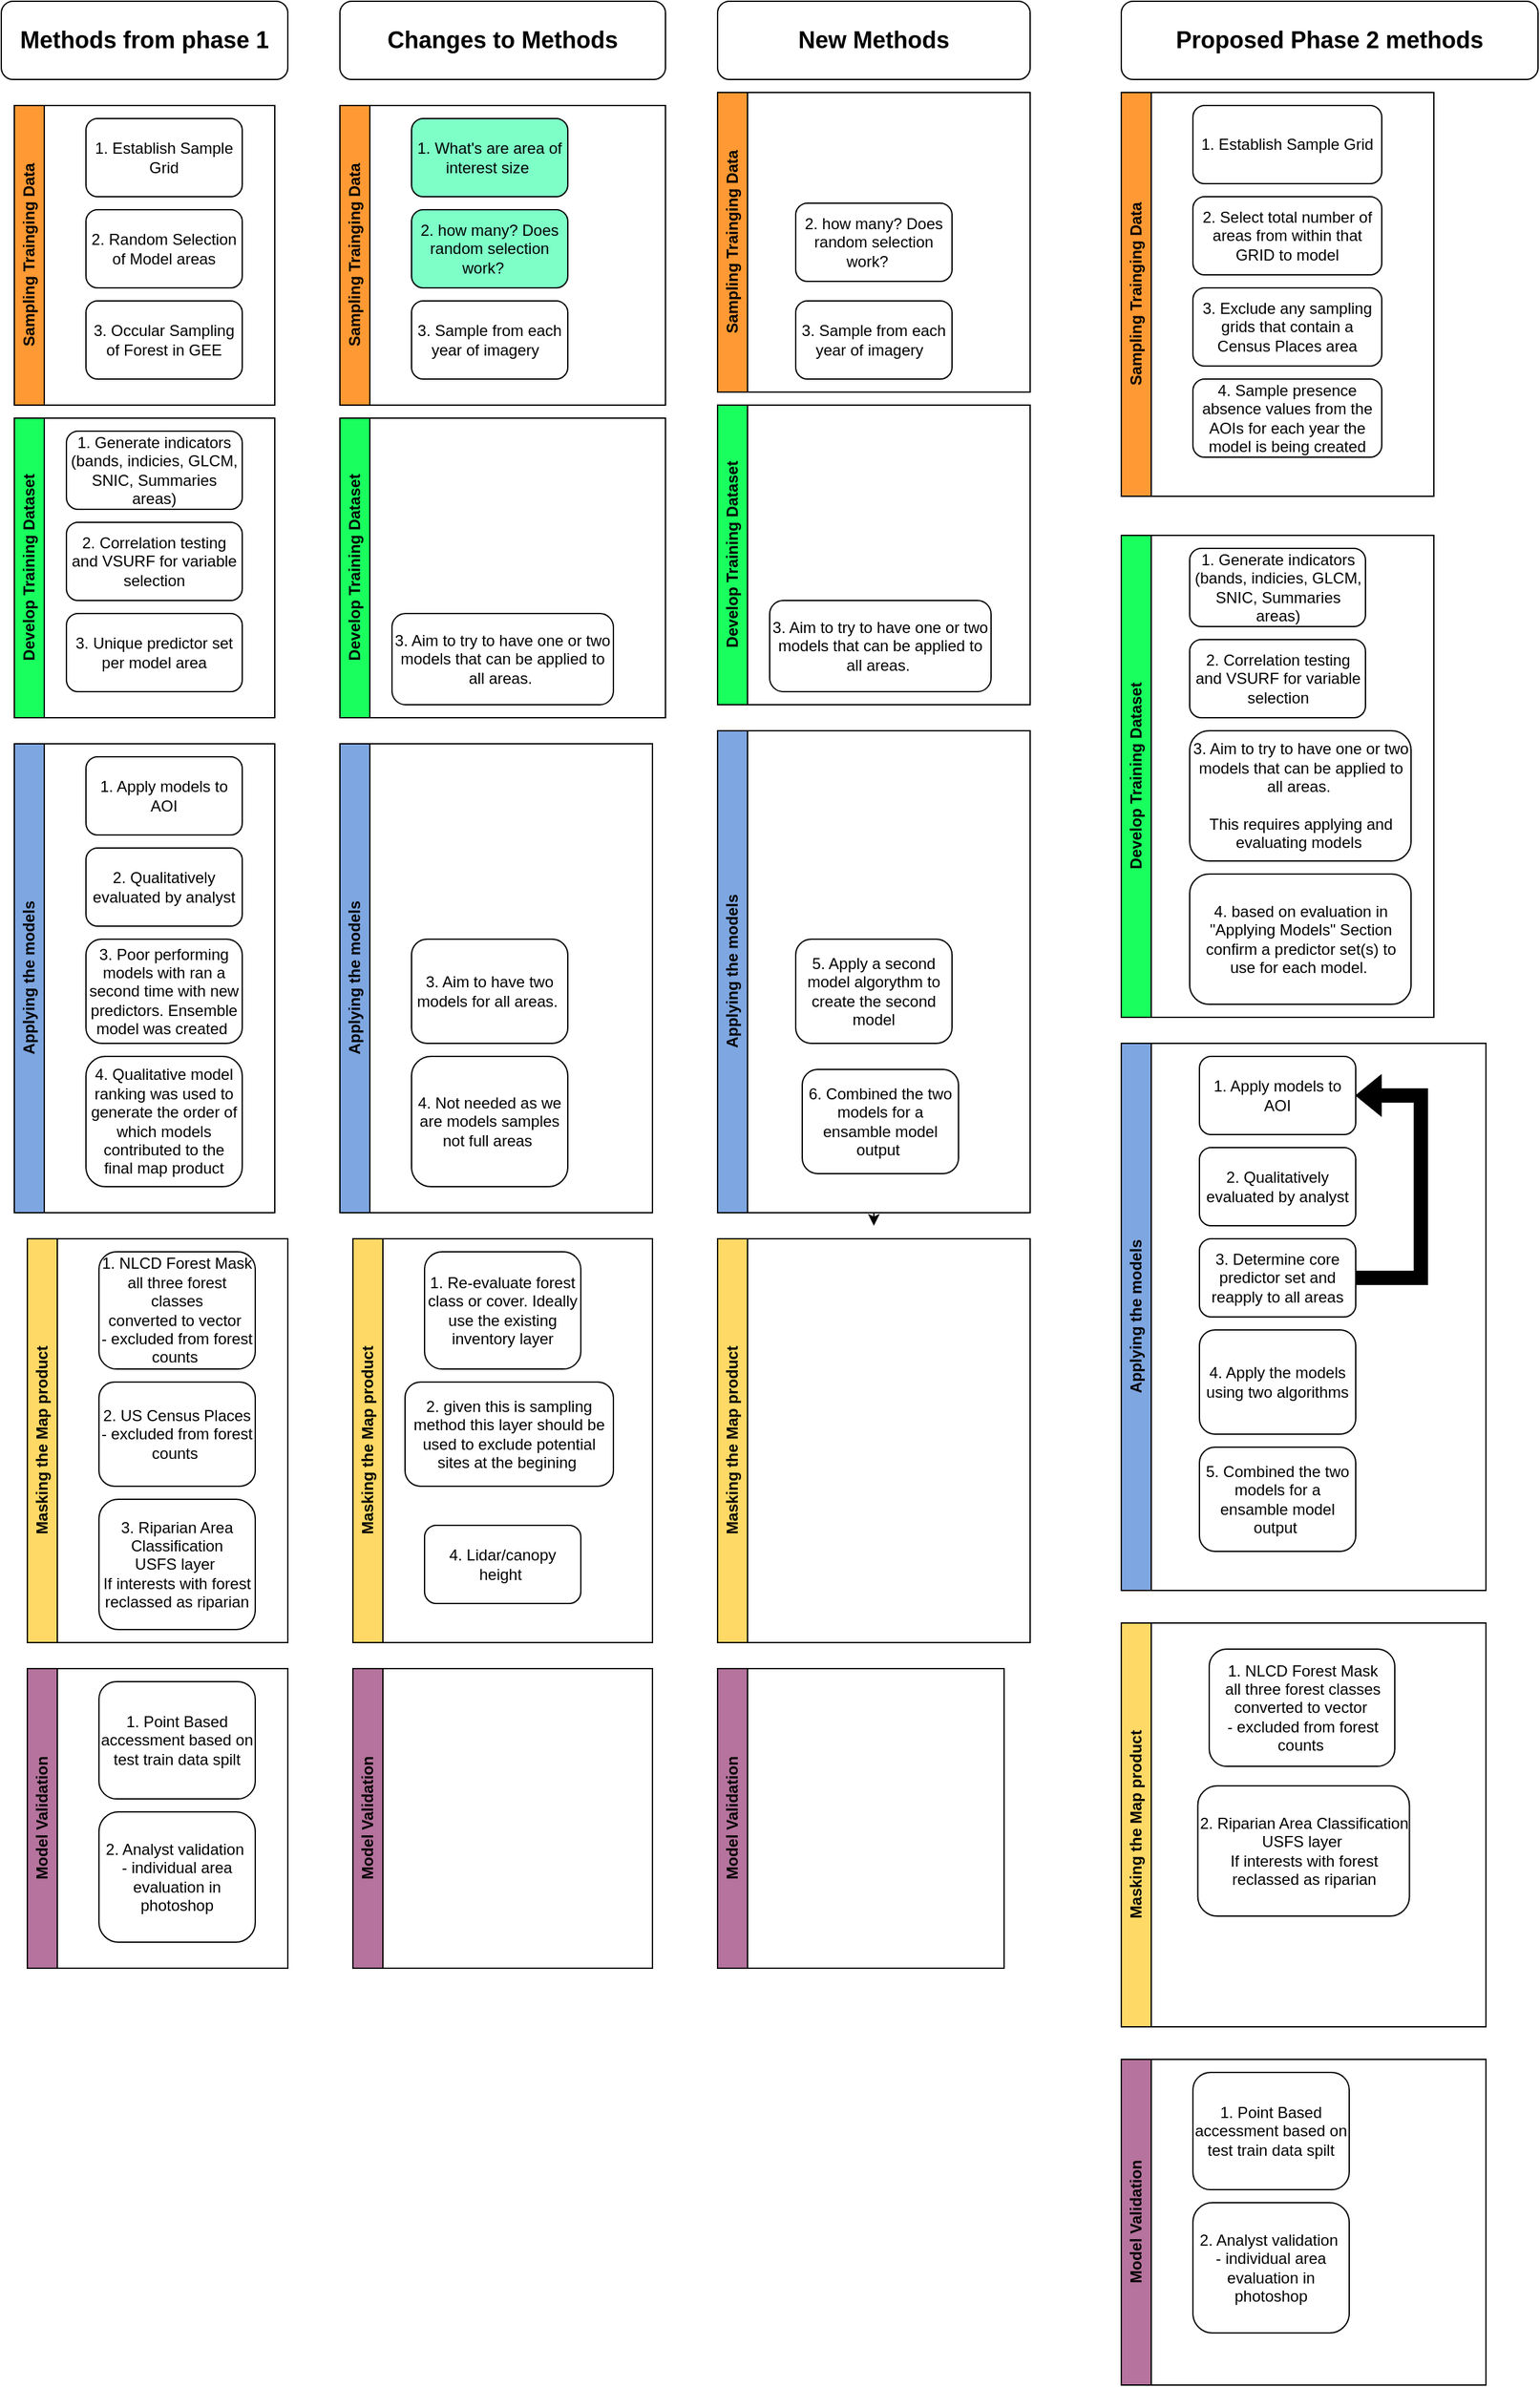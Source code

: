 <mxfile version="22.1.11" type="device">
  <diagram name="Page-1" id="XgXvrqbDAfxgzk8a_g16">
    <mxGraphModel dx="824" dy="1403" grid="1" gridSize="10" guides="1" tooltips="1" connect="1" arrows="1" fold="1" page="1" pageScale="1" pageWidth="850" pageHeight="1100" math="0" shadow="0">
      <root>
        <mxCell id="0" />
        <mxCell id="1" parent="0" />
        <mxCell id="4vsMfz4z2Tz5D8rJ1TlB-2" value="&lt;b&gt;&lt;font style=&quot;font-size: 18px;&quot;&gt;Methods from phase 1&lt;/font&gt;&lt;/b&gt;" style="rounded=1;whiteSpace=wrap;html=1;fillColor=#FFFFFF;" parent="1" vertex="1">
          <mxGeometry x="40" y="250" width="220" height="60" as="geometry" />
        </mxCell>
        <mxCell id="4vsMfz4z2Tz5D8rJ1TlB-3" value="&lt;b&gt;&lt;font style=&quot;font-size: 18px;&quot;&gt;Changes to Methods&lt;br&gt;&lt;/font&gt;&lt;/b&gt;" style="rounded=1;whiteSpace=wrap;html=1;fillColor=#FFFFFF;" parent="1" vertex="1">
          <mxGeometry x="300" y="250" width="250" height="60" as="geometry" />
        </mxCell>
        <mxCell id="4vsMfz4z2Tz5D8rJ1TlB-4" value="&lt;b&gt;&lt;font style=&quot;font-size: 18px;&quot;&gt;New Methods&lt;br&gt;&lt;/font&gt;&lt;/b&gt;" style="rounded=1;whiteSpace=wrap;html=1;fillColor=#FFFFFF;" parent="1" vertex="1">
          <mxGeometry x="590" y="250" width="240" height="60" as="geometry" />
        </mxCell>
        <mxCell id="4vsMfz4z2Tz5D8rJ1TlB-5" value="&lt;b&gt;&lt;font style=&quot;font-size: 18px;&quot;&gt;Proposed Phase 2 methods&lt;br&gt;&lt;/font&gt;&lt;/b&gt;" style="rounded=1;whiteSpace=wrap;html=1;fillColor=#FFFFFF;" parent="1" vertex="1">
          <mxGeometry x="900" y="250" width="320" height="60" as="geometry" />
        </mxCell>
        <mxCell id="4vsMfz4z2Tz5D8rJ1TlB-6" value="1. Establish Sample Grid" style="rounded=1;whiteSpace=wrap;html=1;" parent="1" vertex="1">
          <mxGeometry x="105" y="340" width="120" height="60" as="geometry" />
        </mxCell>
        <mxCell id="4vsMfz4z2Tz5D8rJ1TlB-9" value="Sampling Trainging Data" style="swimlane;horizontal=0;whiteSpace=wrap;html=1;fillColor=#FF9933;" parent="1" vertex="1">
          <mxGeometry x="50" y="330" width="200" height="230" as="geometry" />
        </mxCell>
        <mxCell id="4vsMfz4z2Tz5D8rJ1TlB-7" value="3. Occular Sampling of Forest in GEE" style="rounded=1;whiteSpace=wrap;html=1;" parent="4vsMfz4z2Tz5D8rJ1TlB-9" vertex="1">
          <mxGeometry x="55" y="150" width="120" height="60" as="geometry" />
        </mxCell>
        <mxCell id="4vsMfz4z2Tz5D8rJ1TlB-8" value="2. Random Selection of Model areas" style="rounded=1;whiteSpace=wrap;html=1;" parent="4vsMfz4z2Tz5D8rJ1TlB-9" vertex="1">
          <mxGeometry x="55" y="80" width="120" height="60" as="geometry" />
        </mxCell>
        <mxCell id="4vsMfz4z2Tz5D8rJ1TlB-11" value="1. Generate indicators (bands, indicies, GLCM, SNIC, Summaries areas)" style="rounded=1;whiteSpace=wrap;html=1;" parent="1" vertex="1">
          <mxGeometry x="90" y="580" width="135" height="60" as="geometry" />
        </mxCell>
        <mxCell id="4vsMfz4z2Tz5D8rJ1TlB-12" value="Develop Training Dataset" style="swimlane;horizontal=0;whiteSpace=wrap;html=1;fillColor=#19FF5E;" parent="1" vertex="1">
          <mxGeometry x="50" y="570" width="200" height="230" as="geometry" />
        </mxCell>
        <mxCell id="4vsMfz4z2Tz5D8rJ1TlB-13" value="3. Unique predictor set per model area" style="rounded=1;whiteSpace=wrap;html=1;" parent="4vsMfz4z2Tz5D8rJ1TlB-12" vertex="1">
          <mxGeometry x="40" y="150" width="135" height="60" as="geometry" />
        </mxCell>
        <mxCell id="4vsMfz4z2Tz5D8rJ1TlB-14" value="2. Correlation testing and VSURF for variable selection" style="rounded=1;whiteSpace=wrap;html=1;" parent="4vsMfz4z2Tz5D8rJ1TlB-12" vertex="1">
          <mxGeometry x="40" y="80" width="135" height="60" as="geometry" />
        </mxCell>
        <mxCell id="4vsMfz4z2Tz5D8rJ1TlB-16" value="Masking the Map product" style="swimlane;horizontal=0;whiteSpace=wrap;html=1;fillColor=#FFD966;" parent="1" vertex="1">
          <mxGeometry x="60" y="1200" width="200" height="310" as="geometry" />
        </mxCell>
        <mxCell id="4vsMfz4z2Tz5D8rJ1TlB-17" value="2. US Census Places&lt;br&gt;- excluded from forest counts&amp;nbsp;" style="rounded=1;whiteSpace=wrap;html=1;" parent="4vsMfz4z2Tz5D8rJ1TlB-16" vertex="1">
          <mxGeometry x="55" y="110" width="120" height="80" as="geometry" />
        </mxCell>
        <mxCell id="4vsMfz4z2Tz5D8rJ1TlB-18" value="1. NLCD Forest Mask&lt;br&gt;all three forest classes&lt;br&gt;converted to vector&amp;nbsp;&lt;br&gt;- excluded from forest counts&amp;nbsp;" style="rounded=1;whiteSpace=wrap;html=1;" parent="4vsMfz4z2Tz5D8rJ1TlB-16" vertex="1">
          <mxGeometry x="55" y="10" width="120" height="90" as="geometry" />
        </mxCell>
        <mxCell id="4vsMfz4z2Tz5D8rJ1TlB-19" value="3. Riparian Area Classification&lt;br&gt;USFS layer&amp;nbsp;&lt;br&gt;If interests with forest reclassed as riparian" style="rounded=1;whiteSpace=wrap;html=1;" parent="4vsMfz4z2Tz5D8rJ1TlB-16" vertex="1">
          <mxGeometry x="55" y="200" width="120" height="100" as="geometry" />
        </mxCell>
        <mxCell id="4vsMfz4z2Tz5D8rJ1TlB-22" value="Applying the models" style="swimlane;horizontal=0;whiteSpace=wrap;html=1;fillColor=#7EA6E0;" parent="1" vertex="1">
          <mxGeometry x="50" y="820" width="200" height="360" as="geometry" />
        </mxCell>
        <mxCell id="4vsMfz4z2Tz5D8rJ1TlB-23" value="3. Poor performing models with ran a second time with new predictors. Ensemble model was created&amp;nbsp;" style="rounded=1;whiteSpace=wrap;html=1;" parent="4vsMfz4z2Tz5D8rJ1TlB-22" vertex="1">
          <mxGeometry x="55" y="150" width="120" height="80" as="geometry" />
        </mxCell>
        <mxCell id="4vsMfz4z2Tz5D8rJ1TlB-24" value="2. Qualitatively evaluated by analyst" style="rounded=1;whiteSpace=wrap;html=1;" parent="4vsMfz4z2Tz5D8rJ1TlB-22" vertex="1">
          <mxGeometry x="55" y="80" width="120" height="60" as="geometry" />
        </mxCell>
        <mxCell id="4vsMfz4z2Tz5D8rJ1TlB-25" value="4. Qualitative model ranking was used to generate the order of which models contributed to the final map product" style="rounded=1;whiteSpace=wrap;html=1;" parent="4vsMfz4z2Tz5D8rJ1TlB-22" vertex="1">
          <mxGeometry x="55" y="240" width="120" height="100" as="geometry" />
        </mxCell>
        <mxCell id="4vsMfz4z2Tz5D8rJ1TlB-15" value="1. Apply models to AOI" style="rounded=1;whiteSpace=wrap;html=1;" parent="4vsMfz4z2Tz5D8rJ1TlB-22" vertex="1">
          <mxGeometry x="55" y="10" width="120" height="60" as="geometry" />
        </mxCell>
        <mxCell id="4vsMfz4z2Tz5D8rJ1TlB-27" value="Model Validation" style="swimlane;horizontal=0;whiteSpace=wrap;html=1;fillColor=#B5739D;" parent="1" vertex="1">
          <mxGeometry x="60" y="1530" width="200" height="230" as="geometry" />
        </mxCell>
        <mxCell id="4vsMfz4z2Tz5D8rJ1TlB-29" value="1. Point Based accessment based on test train data spilt" style="rounded=1;whiteSpace=wrap;html=1;" parent="4vsMfz4z2Tz5D8rJ1TlB-27" vertex="1">
          <mxGeometry x="55" y="10" width="120" height="90" as="geometry" />
        </mxCell>
        <mxCell id="4vsMfz4z2Tz5D8rJ1TlB-31" value="2. Analyst validation&amp;nbsp;&lt;br&gt;- individual area evaluation in photoshop" style="rounded=1;whiteSpace=wrap;html=1;" parent="4vsMfz4z2Tz5D8rJ1TlB-27" vertex="1">
          <mxGeometry x="55" y="110" width="120" height="100" as="geometry" />
        </mxCell>
        <mxCell id="4vsMfz4z2Tz5D8rJ1TlB-32" value="1. What&#39;s are area of interest size&amp;nbsp;" style="rounded=1;whiteSpace=wrap;html=1;fillColor=#7DFFC7;" parent="1" vertex="1">
          <mxGeometry x="355" y="340" width="120" height="60" as="geometry" />
        </mxCell>
        <mxCell id="4vsMfz4z2Tz5D8rJ1TlB-33" value="Sampling Trainging Data" style="swimlane;horizontal=0;whiteSpace=wrap;html=1;fillColor=#FF9933;" parent="1" vertex="1">
          <mxGeometry x="300" y="330" width="250" height="230" as="geometry" />
        </mxCell>
        <mxCell id="4vsMfz4z2Tz5D8rJ1TlB-35" value="2. how many? Does random selection work?&amp;nbsp; &amp;nbsp;" style="rounded=1;whiteSpace=wrap;html=1;fillColor=#7DFFC7;" parent="4vsMfz4z2Tz5D8rJ1TlB-33" vertex="1">
          <mxGeometry x="55" y="80" width="120" height="60" as="geometry" />
        </mxCell>
        <mxCell id="4vsMfz4z2Tz5D8rJ1TlB-56" value="3. Sample from each year of imagery&amp;nbsp;&amp;nbsp;" style="rounded=1;whiteSpace=wrap;html=1;" parent="4vsMfz4z2Tz5D8rJ1TlB-33" vertex="1">
          <mxGeometry x="55" y="150" width="120" height="60" as="geometry" />
        </mxCell>
        <mxCell id="4vsMfz4z2Tz5D8rJ1TlB-37" value="Develop Training Dataset" style="swimlane;horizontal=0;whiteSpace=wrap;html=1;fillColor=#19FF5E;" parent="1" vertex="1">
          <mxGeometry x="300" y="570" width="250" height="230" as="geometry" />
        </mxCell>
        <mxCell id="4vsMfz4z2Tz5D8rJ1TlB-38" value="3. Aim to try to have one or two models that can be applied to all areas.&amp;nbsp;" style="rounded=1;whiteSpace=wrap;html=1;" parent="4vsMfz4z2Tz5D8rJ1TlB-37" vertex="1">
          <mxGeometry x="40" y="150" width="170" height="70" as="geometry" />
        </mxCell>
        <mxCell id="4vsMfz4z2Tz5D8rJ1TlB-41" value="Masking the Map product" style="swimlane;horizontal=0;whiteSpace=wrap;html=1;fillColor=#FFD966;" parent="1" vertex="1">
          <mxGeometry x="310" y="1200" width="230" height="310" as="geometry" />
        </mxCell>
        <mxCell id="4vsMfz4z2Tz5D8rJ1TlB-42" value="2. given this is sampling method this layer should be used to exclude potential sites at the begining&amp;nbsp;" style="rounded=1;whiteSpace=wrap;html=1;" parent="4vsMfz4z2Tz5D8rJ1TlB-41" vertex="1">
          <mxGeometry x="40" y="110" width="160" height="80" as="geometry" />
        </mxCell>
        <mxCell id="4vsMfz4z2Tz5D8rJ1TlB-43" value="1. Re-evaluate forest class or cover. Ideally use the existing inventory layer" style="rounded=1;whiteSpace=wrap;html=1;" parent="4vsMfz4z2Tz5D8rJ1TlB-41" vertex="1">
          <mxGeometry x="55" y="10" width="120" height="90" as="geometry" />
        </mxCell>
        <mxCell id="kP4h5NAxNEK3TfX8CT-P-1" value="4. Lidar/canopy height&amp;nbsp;" style="rounded=1;whiteSpace=wrap;html=1;" vertex="1" parent="4vsMfz4z2Tz5D8rJ1TlB-41">
          <mxGeometry x="55" y="220" width="120" height="60" as="geometry" />
        </mxCell>
        <mxCell id="4vsMfz4z2Tz5D8rJ1TlB-46" value="Applying the models" style="swimlane;horizontal=0;whiteSpace=wrap;html=1;fillColor=#7EA6E0;" parent="1" vertex="1">
          <mxGeometry x="300" y="820" width="240" height="360" as="geometry" />
        </mxCell>
        <mxCell id="4vsMfz4z2Tz5D8rJ1TlB-47" value="3. Aim to have two models for all areas.&amp;nbsp;" style="rounded=1;whiteSpace=wrap;html=1;" parent="4vsMfz4z2Tz5D8rJ1TlB-46" vertex="1">
          <mxGeometry x="55" y="150" width="120" height="80" as="geometry" />
        </mxCell>
        <mxCell id="4vsMfz4z2Tz5D8rJ1TlB-49" value="4. Not needed as we are models samples not full areas&amp;nbsp;" style="rounded=1;whiteSpace=wrap;html=1;" parent="4vsMfz4z2Tz5D8rJ1TlB-46" vertex="1">
          <mxGeometry x="55" y="240" width="120" height="100" as="geometry" />
        </mxCell>
        <mxCell id="4vsMfz4z2Tz5D8rJ1TlB-58" value="Sampling Trainging Data" style="swimlane;horizontal=0;whiteSpace=wrap;html=1;fillColor=#FF9933;" parent="1" vertex="1">
          <mxGeometry x="590" y="320" width="240" height="230" as="geometry" />
        </mxCell>
        <mxCell id="4vsMfz4z2Tz5D8rJ1TlB-59" value="2. how many? Does random selection work?&amp;nbsp; &amp;nbsp;" style="rounded=1;whiteSpace=wrap;html=1;" parent="4vsMfz4z2Tz5D8rJ1TlB-58" vertex="1">
          <mxGeometry x="60" y="85" width="120" height="60" as="geometry" />
        </mxCell>
        <mxCell id="4vsMfz4z2Tz5D8rJ1TlB-60" value="3. Sample from each year of imagery&amp;nbsp;&amp;nbsp;" style="rounded=1;whiteSpace=wrap;html=1;" parent="4vsMfz4z2Tz5D8rJ1TlB-58" vertex="1">
          <mxGeometry x="60" y="160" width="120" height="60" as="geometry" />
        </mxCell>
        <mxCell id="4vsMfz4z2Tz5D8rJ1TlB-61" value="Develop Training Dataset" style="swimlane;horizontal=0;whiteSpace=wrap;html=1;fillColor=#19FF5E;" parent="1" vertex="1">
          <mxGeometry x="590" y="560" width="240" height="230" as="geometry" />
        </mxCell>
        <mxCell id="4vsMfz4z2Tz5D8rJ1TlB-62" value="3. Aim to try to have one or two models that can be applied to all areas.&amp;nbsp;" style="rounded=1;whiteSpace=wrap;html=1;" parent="4vsMfz4z2Tz5D8rJ1TlB-61" vertex="1">
          <mxGeometry x="40" y="150" width="170" height="70" as="geometry" />
        </mxCell>
        <mxCell id="4vsMfz4z2Tz5D8rJ1TlB-78" style="edgeStyle=orthogonalEdgeStyle;rounded=0;orthogonalLoop=1;jettySize=auto;html=1;exitX=0.5;exitY=1;exitDx=0;exitDy=0;" parent="1" source="4vsMfz4z2Tz5D8rJ1TlB-68" edge="1">
          <mxGeometry relative="1" as="geometry">
            <mxPoint x="710" y="1190" as="targetPoint" />
          </mxGeometry>
        </mxCell>
        <mxCell id="4vsMfz4z2Tz5D8rJ1TlB-68" value="Applying the models" style="swimlane;horizontal=0;whiteSpace=wrap;html=1;fillColor=#7EA6E0;" parent="1" vertex="1">
          <mxGeometry x="590" y="810" width="240" height="370" as="geometry" />
        </mxCell>
        <mxCell id="4vsMfz4z2Tz5D8rJ1TlB-69" value="5. Apply a second model algorythm to create the second model" style="rounded=1;whiteSpace=wrap;html=1;" parent="4vsMfz4z2Tz5D8rJ1TlB-68" vertex="1">
          <mxGeometry x="60" y="160" width="120" height="80" as="geometry" />
        </mxCell>
        <mxCell id="4vsMfz4z2Tz5D8rJ1TlB-79" value="6. Combined the two models for a ensamble model output&amp;nbsp;" style="rounded=1;whiteSpace=wrap;html=1;" parent="4vsMfz4z2Tz5D8rJ1TlB-68" vertex="1">
          <mxGeometry x="65" y="260" width="120" height="80" as="geometry" />
        </mxCell>
        <mxCell id="4vsMfz4z2Tz5D8rJ1TlB-84" value="Masking the Map product" style="swimlane;horizontal=0;whiteSpace=wrap;html=1;fillColor=#FFD966;" parent="1" vertex="1">
          <mxGeometry x="590" y="1200" width="240" height="310" as="geometry" />
        </mxCell>
        <mxCell id="4vsMfz4z2Tz5D8rJ1TlB-88" value="Model Validation" style="swimlane;horizontal=0;whiteSpace=wrap;html=1;fillColor=#B5739D;" parent="1" vertex="1">
          <mxGeometry x="310" y="1530" width="230" height="230" as="geometry" />
        </mxCell>
        <mxCell id="4vsMfz4z2Tz5D8rJ1TlB-93" value="Sampling Trainging Data" style="swimlane;horizontal=0;whiteSpace=wrap;html=1;fillColor=#FF9933;" parent="1" vertex="1">
          <mxGeometry x="900" y="320" width="240" height="310" as="geometry" />
        </mxCell>
        <mxCell id="4vsMfz4z2Tz5D8rJ1TlB-94" value="2. Select total number of areas from within that GRID to model" style="rounded=1;whiteSpace=wrap;html=1;" parent="4vsMfz4z2Tz5D8rJ1TlB-93" vertex="1">
          <mxGeometry x="55" y="80" width="145" height="60" as="geometry" />
        </mxCell>
        <mxCell id="4vsMfz4z2Tz5D8rJ1TlB-96" value="1. Establish Sample Grid" style="rounded=1;whiteSpace=wrap;html=1;" parent="4vsMfz4z2Tz5D8rJ1TlB-93" vertex="1">
          <mxGeometry x="55" y="10" width="145" height="60" as="geometry" />
        </mxCell>
        <mxCell id="4vsMfz4z2Tz5D8rJ1TlB-97" value="3. Exclude any sampling grids that contain a Census Places area" style="rounded=1;whiteSpace=wrap;html=1;" parent="4vsMfz4z2Tz5D8rJ1TlB-93" vertex="1">
          <mxGeometry x="55" y="150" width="145" height="60" as="geometry" />
        </mxCell>
        <mxCell id="4vsMfz4z2Tz5D8rJ1TlB-98" value="4. Sample presence absence values from the AOIs for each year the model is being created" style="rounded=1;whiteSpace=wrap;html=1;" parent="4vsMfz4z2Tz5D8rJ1TlB-93" vertex="1">
          <mxGeometry x="55" y="220" width="145" height="60" as="geometry" />
        </mxCell>
        <mxCell id="4vsMfz4z2Tz5D8rJ1TlB-99" value="Develop Training Dataset" style="swimlane;horizontal=0;whiteSpace=wrap;html=1;fillColor=#19FF5E;" parent="1" vertex="1">
          <mxGeometry x="900" y="660" width="240" height="370" as="geometry" />
        </mxCell>
        <mxCell id="4vsMfz4z2Tz5D8rJ1TlB-100" value="3. Aim to try to have one or two models that can be applied to all areas.&amp;nbsp;&lt;br&gt;&lt;br&gt;This requires applying and evaluating models&amp;nbsp;" style="rounded=1;whiteSpace=wrap;html=1;" parent="4vsMfz4z2Tz5D8rJ1TlB-99" vertex="1">
          <mxGeometry x="52.5" y="150" width="170" height="100" as="geometry" />
        </mxCell>
        <mxCell id="4vsMfz4z2Tz5D8rJ1TlB-102" value="1. Generate indicators (bands, indicies, GLCM, SNIC, Summaries areas)" style="rounded=1;whiteSpace=wrap;html=1;" parent="4vsMfz4z2Tz5D8rJ1TlB-99" vertex="1">
          <mxGeometry x="52.5" y="10" width="135" height="60" as="geometry" />
        </mxCell>
        <mxCell id="4vsMfz4z2Tz5D8rJ1TlB-103" value="2. Correlation testing and VSURF for variable selection" style="rounded=1;whiteSpace=wrap;html=1;" parent="4vsMfz4z2Tz5D8rJ1TlB-99" vertex="1">
          <mxGeometry x="52.5" y="80" width="135" height="60" as="geometry" />
        </mxCell>
        <mxCell id="4vsMfz4z2Tz5D8rJ1TlB-104" value="4. based on evaluation in &quot;Applying Models&quot; Section confirm a predictor set(s) to use for each model.&amp;nbsp;" style="rounded=1;whiteSpace=wrap;html=1;" parent="4vsMfz4z2Tz5D8rJ1TlB-99" vertex="1">
          <mxGeometry x="52.5" y="260" width="170" height="100" as="geometry" />
        </mxCell>
        <mxCell id="4vsMfz4z2Tz5D8rJ1TlB-105" value="Applying the models" style="swimlane;horizontal=0;whiteSpace=wrap;html=1;fillColor=#7EA6E0;" parent="1" vertex="1">
          <mxGeometry x="900" y="1050" width="280" height="420" as="geometry" />
        </mxCell>
        <mxCell id="4vsMfz4z2Tz5D8rJ1TlB-108" value="2. Qualitatively evaluated by analyst" style="rounded=1;whiteSpace=wrap;html=1;" parent="4vsMfz4z2Tz5D8rJ1TlB-105" vertex="1">
          <mxGeometry x="60" y="80" width="120" height="60" as="geometry" />
        </mxCell>
        <mxCell id="4vsMfz4z2Tz5D8rJ1TlB-109" value="1. Apply models to AOI" style="rounded=1;whiteSpace=wrap;html=1;" parent="4vsMfz4z2Tz5D8rJ1TlB-105" vertex="1">
          <mxGeometry x="60" y="10" width="120" height="60" as="geometry" />
        </mxCell>
        <mxCell id="4vsMfz4z2Tz5D8rJ1TlB-114" style="edgeStyle=orthogonalEdgeStyle;rounded=0;orthogonalLoop=1;jettySize=auto;html=1;exitX=1;exitY=0.5;exitDx=0;exitDy=0;entryX=1;entryY=0.5;entryDx=0;entryDy=0;strokeColor=default;shape=flexArrow;fillColor=#000000;" parent="4vsMfz4z2Tz5D8rJ1TlB-105" source="4vsMfz4z2Tz5D8rJ1TlB-110" target="4vsMfz4z2Tz5D8rJ1TlB-109" edge="1">
          <mxGeometry relative="1" as="geometry">
            <Array as="points">
              <mxPoint x="230" y="180" />
              <mxPoint x="230" y="40" />
            </Array>
          </mxGeometry>
        </mxCell>
        <mxCell id="4vsMfz4z2Tz5D8rJ1TlB-110" value="3. Determine core predictor set and reapply to all areas" style="rounded=1;whiteSpace=wrap;html=1;" parent="4vsMfz4z2Tz5D8rJ1TlB-105" vertex="1">
          <mxGeometry x="60" y="150" width="120" height="60" as="geometry" />
        </mxCell>
        <mxCell id="4vsMfz4z2Tz5D8rJ1TlB-106" value="4. Apply the models using two algorithms" style="rounded=1;whiteSpace=wrap;html=1;" parent="4vsMfz4z2Tz5D8rJ1TlB-105" vertex="1">
          <mxGeometry x="60" y="220" width="120" height="80" as="geometry" />
        </mxCell>
        <mxCell id="4vsMfz4z2Tz5D8rJ1TlB-107" value="5. Combined the two models for a ensamble model output&amp;nbsp;" style="rounded=1;whiteSpace=wrap;html=1;" parent="4vsMfz4z2Tz5D8rJ1TlB-105" vertex="1">
          <mxGeometry x="60" y="310" width="120" height="80" as="geometry" />
        </mxCell>
        <mxCell id="4vsMfz4z2Tz5D8rJ1TlB-115" value="Masking the Map product" style="swimlane;horizontal=0;whiteSpace=wrap;html=1;fillColor=#FFD966;" parent="1" vertex="1">
          <mxGeometry x="900" y="1495" width="280" height="310" as="geometry" />
        </mxCell>
        <mxCell id="4vsMfz4z2Tz5D8rJ1TlB-116" value="1. NLCD Forest Mask&lt;br&gt;all three forest classes&lt;br&gt;converted to vector&amp;nbsp;&lt;br&gt;- excluded from forest counts&amp;nbsp;" style="rounded=1;whiteSpace=wrap;html=1;" parent="4vsMfz4z2Tz5D8rJ1TlB-115" vertex="1">
          <mxGeometry x="67.5" y="20" width="142.5" height="90" as="geometry" />
        </mxCell>
        <mxCell id="4vsMfz4z2Tz5D8rJ1TlB-117" value="2. Riparian Area Classification&lt;br&gt;USFS layer&amp;nbsp;&lt;br&gt;If interests with forest reclassed as riparian" style="rounded=1;whiteSpace=wrap;html=1;" parent="4vsMfz4z2Tz5D8rJ1TlB-115" vertex="1">
          <mxGeometry x="58.75" y="125" width="162.5" height="100" as="geometry" />
        </mxCell>
        <mxCell id="4vsMfz4z2Tz5D8rJ1TlB-118" value="Model Validation" style="swimlane;horizontal=0;whiteSpace=wrap;html=1;fillColor=#B5739D;" parent="1" vertex="1">
          <mxGeometry x="590" y="1530" width="220" height="230" as="geometry" />
        </mxCell>
        <mxCell id="4vsMfz4z2Tz5D8rJ1TlB-119" value="Model Validation" style="swimlane;horizontal=0;whiteSpace=wrap;html=1;fillColor=#B5739D;" parent="1" vertex="1">
          <mxGeometry x="900" y="1830" width="280" height="250" as="geometry" />
        </mxCell>
        <mxCell id="4vsMfz4z2Tz5D8rJ1TlB-120" value="1. Point Based accessment based on test train data spilt" style="rounded=1;whiteSpace=wrap;html=1;" parent="4vsMfz4z2Tz5D8rJ1TlB-119" vertex="1">
          <mxGeometry x="55" y="10" width="120" height="90" as="geometry" />
        </mxCell>
        <mxCell id="4vsMfz4z2Tz5D8rJ1TlB-121" value="2. Analyst validation&amp;nbsp;&lt;br&gt;- individual area evaluation in photoshop" style="rounded=1;whiteSpace=wrap;html=1;" parent="4vsMfz4z2Tz5D8rJ1TlB-119" vertex="1">
          <mxGeometry x="55" y="110" width="120" height="100" as="geometry" />
        </mxCell>
      </root>
    </mxGraphModel>
  </diagram>
</mxfile>
